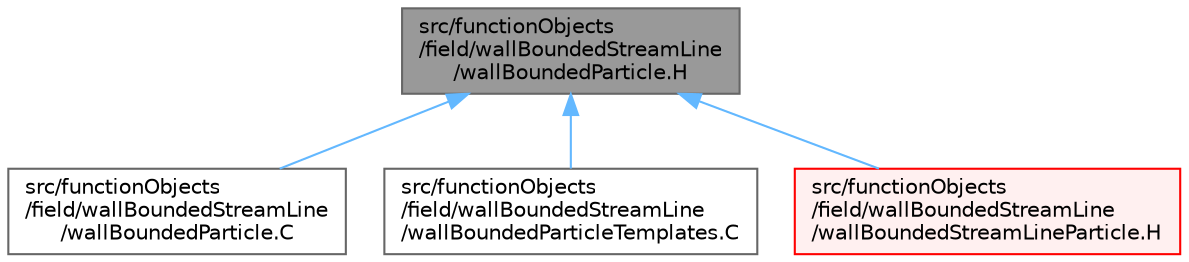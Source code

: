 digraph "src/functionObjects/field/wallBoundedStreamLine/wallBoundedParticle.H"
{
 // LATEX_PDF_SIZE
  bgcolor="transparent";
  edge [fontname=Helvetica,fontsize=10,labelfontname=Helvetica,labelfontsize=10];
  node [fontname=Helvetica,fontsize=10,shape=box,height=0.2,width=0.4];
  Node1 [id="Node000001",label="src/functionObjects\l/field/wallBoundedStreamLine\l/wallBoundedParticle.H",height=0.2,width=0.4,color="gray40", fillcolor="grey60", style="filled", fontcolor="black",tooltip=" "];
  Node1 -> Node2 [id="edge1_Node000001_Node000002",dir="back",color="steelblue1",style="solid",tooltip=" "];
  Node2 [id="Node000002",label="src/functionObjects\l/field/wallBoundedStreamLine\l/wallBoundedParticle.C",height=0.2,width=0.4,color="grey40", fillcolor="white", style="filled",URL="$wallBoundedParticle_8C.html",tooltip=" "];
  Node1 -> Node3 [id="edge2_Node000001_Node000003",dir="back",color="steelblue1",style="solid",tooltip=" "];
  Node3 [id="Node000003",label="src/functionObjects\l/field/wallBoundedStreamLine\l/wallBoundedParticleTemplates.C",height=0.2,width=0.4,color="grey40", fillcolor="white", style="filled",URL="$wallBoundedParticleTemplates_8C.html",tooltip=" "];
  Node1 -> Node4 [id="edge3_Node000001_Node000004",dir="back",color="steelblue1",style="solid",tooltip=" "];
  Node4 [id="Node000004",label="src/functionObjects\l/field/wallBoundedStreamLine\l/wallBoundedStreamLineParticle.H",height=0.2,width=0.4,color="red", fillcolor="#FFF0F0", style="filled",URL="$wallBoundedStreamLineParticle_8H.html",tooltip=" "];
}
